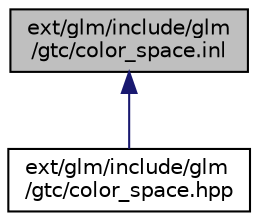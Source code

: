 digraph "ext/glm/include/glm/gtc/color_space.inl"
{
  edge [fontname="Helvetica",fontsize="10",labelfontname="Helvetica",labelfontsize="10"];
  node [fontname="Helvetica",fontsize="10",shape=record];
  Node1 [label="ext/glm/include/glm\l/gtc/color_space.inl",height=0.2,width=0.4,color="black", fillcolor="grey75", style="filled" fontcolor="black"];
  Node1 -> Node2 [dir="back",color="midnightblue",fontsize="10",style="solid"];
  Node2 [label="ext/glm/include/glm\l/gtc/color_space.hpp",height=0.2,width=0.4,color="black", fillcolor="white", style="filled",URL="$gtc_2color__space_8hpp.html"];
}
